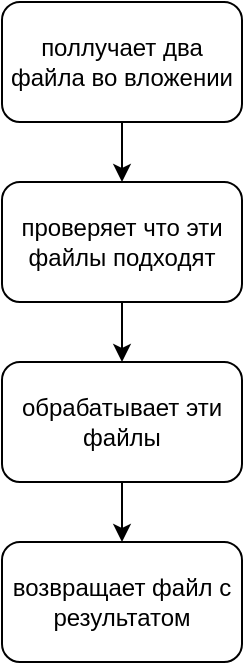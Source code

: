 <mxfile>
    <diagram name="Страница — 1" id="cDcatpXT-7EI3tgx4sZ9">
        <mxGraphModel dx="375" dy="360" grid="1" gridSize="10" guides="1" tooltips="1" connect="1" arrows="1" fold="1" page="1" pageScale="1" pageWidth="827" pageHeight="1169" math="0" shadow="0">
            <root>
                <mxCell id="0"/>
                <mxCell id="1" parent="0"/>
                <mxCell id="6" style="edgeStyle=none;html=1;entryX=0.5;entryY=0;entryDx=0;entryDy=0;" edge="1" parent="1" source="2" target="3">
                    <mxGeometry relative="1" as="geometry"/>
                </mxCell>
                <mxCell id="2" value="поллучает два файла во вложении" style="rounded=1;whiteSpace=wrap;html=1;" vertex="1" parent="1">
                    <mxGeometry x="90" y="80" width="120" height="60" as="geometry"/>
                </mxCell>
                <mxCell id="7" style="edgeStyle=none;html=1;entryX=0.5;entryY=0;entryDx=0;entryDy=0;" edge="1" parent="1" source="3" target="4">
                    <mxGeometry relative="1" as="geometry"/>
                </mxCell>
                <mxCell id="3" value="проверяет что эти файлы подходят" style="rounded=1;whiteSpace=wrap;html=1;" vertex="1" parent="1">
                    <mxGeometry x="90" y="170" width="120" height="60" as="geometry"/>
                </mxCell>
                <mxCell id="8" style="edgeStyle=none;html=1;entryX=0.5;entryY=0;entryDx=0;entryDy=0;" edge="1" parent="1" source="4" target="5">
                    <mxGeometry relative="1" as="geometry"/>
                </mxCell>
                <mxCell id="4" value="обрабатывает эти файлы" style="rounded=1;whiteSpace=wrap;html=1;" vertex="1" parent="1">
                    <mxGeometry x="90" y="260" width="120" height="60" as="geometry"/>
                </mxCell>
                <mxCell id="5" value="возвращает файл с результатом" style="rounded=1;whiteSpace=wrap;html=1;" vertex="1" parent="1">
                    <mxGeometry x="90" y="350" width="120" height="60" as="geometry"/>
                </mxCell>
            </root>
        </mxGraphModel>
    </diagram>
</mxfile>
